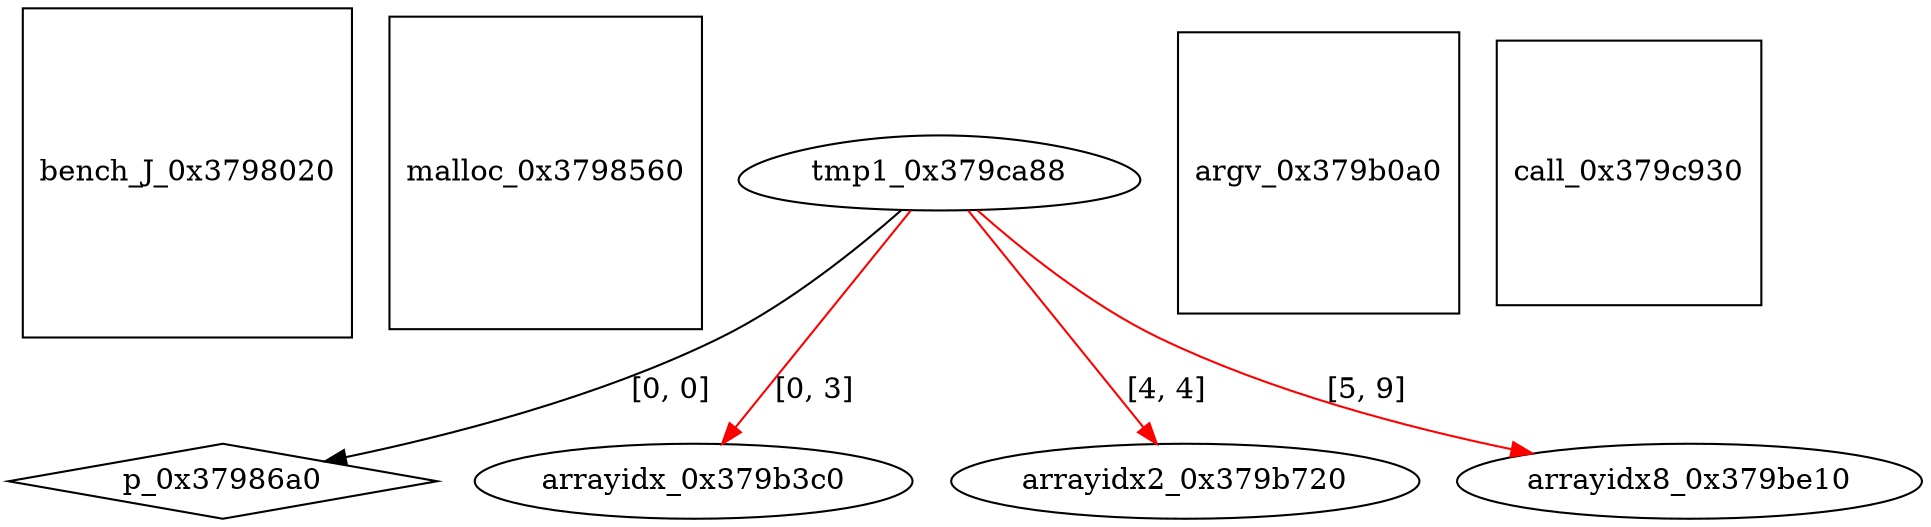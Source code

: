 digraph grafico {
"bench_J_0x3798020" [shape=square];
"malloc_0x3798560" [shape=square];
"p_0x37986a0" [shape=diamond];
"tmp1_0x379ca88" -> "p_0x37986a0" [label="[0, 0]"];
"argv_0x379b0a0" [shape=square];
"arrayidx_0x379b3c0" [shape=ellipse];
"tmp1_0x379ca88" -> "arrayidx_0x379b3c0" [label="[0, 3]",color=red];
"arrayidx2_0x379b720" [shape=ellipse];
"tmp1_0x379ca88" -> "arrayidx2_0x379b720" [label="[4, 4]",color=red];
"arrayidx8_0x379be10" [shape=ellipse];
"tmp1_0x379ca88" -> "arrayidx8_0x379be10" [label="[5, 9]",color=red];
"call_0x379c930" [shape=square];
"tmp1_0x379ca88" [shape=egg];
}